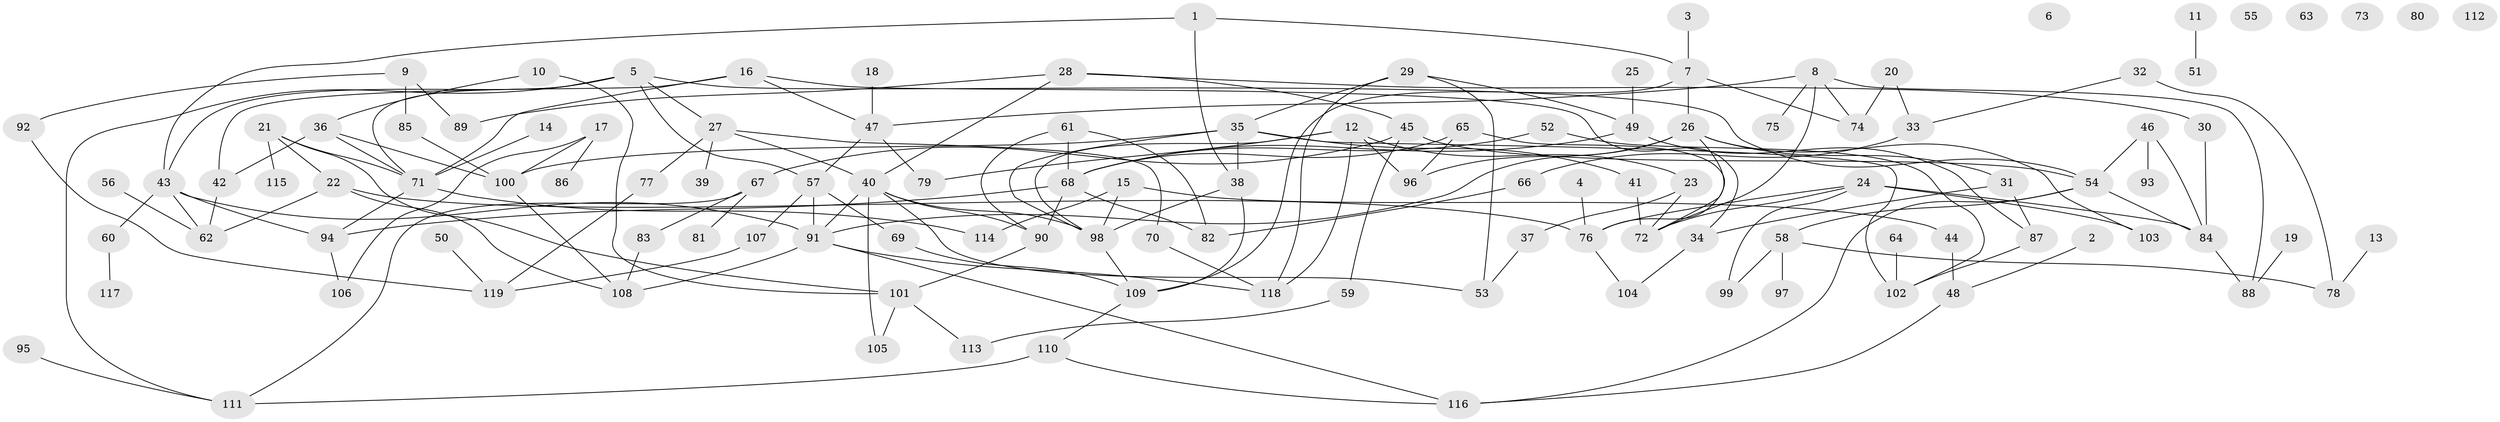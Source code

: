 // coarse degree distribution, {1: 0.2535211267605634, 0: 0.08450704225352113, 3: 0.08450704225352113, 2: 0.23943661971830985, 5: 0.16901408450704225, 4: 0.07042253521126761, 6: 0.014084507042253521, 10: 0.014084507042253521, 7: 0.04225352112676056, 9: 0.014084507042253521, 18: 0.014084507042253521}
// Generated by graph-tools (version 1.1) at 2025/43/03/04/25 21:43:31]
// undirected, 119 vertices, 174 edges
graph export_dot {
graph [start="1"]
  node [color=gray90,style=filled];
  1;
  2;
  3;
  4;
  5;
  6;
  7;
  8;
  9;
  10;
  11;
  12;
  13;
  14;
  15;
  16;
  17;
  18;
  19;
  20;
  21;
  22;
  23;
  24;
  25;
  26;
  27;
  28;
  29;
  30;
  31;
  32;
  33;
  34;
  35;
  36;
  37;
  38;
  39;
  40;
  41;
  42;
  43;
  44;
  45;
  46;
  47;
  48;
  49;
  50;
  51;
  52;
  53;
  54;
  55;
  56;
  57;
  58;
  59;
  60;
  61;
  62;
  63;
  64;
  65;
  66;
  67;
  68;
  69;
  70;
  71;
  72;
  73;
  74;
  75;
  76;
  77;
  78;
  79;
  80;
  81;
  82;
  83;
  84;
  85;
  86;
  87;
  88;
  89;
  90;
  91;
  92;
  93;
  94;
  95;
  96;
  97;
  98;
  99;
  100;
  101;
  102;
  103;
  104;
  105;
  106;
  107;
  108;
  109;
  110;
  111;
  112;
  113;
  114;
  115;
  116;
  117;
  118;
  119;
  1 -- 7;
  1 -- 38;
  1 -- 43;
  2 -- 48;
  3 -- 7;
  4 -- 76;
  5 -- 27;
  5 -- 43;
  5 -- 54;
  5 -- 57;
  5 -- 71;
  5 -- 111;
  7 -- 26;
  7 -- 74;
  7 -- 109;
  8 -- 47;
  8 -- 72;
  8 -- 74;
  8 -- 75;
  8 -- 88;
  9 -- 85;
  9 -- 89;
  9 -- 92;
  10 -- 36;
  10 -- 101;
  11 -- 51;
  12 -- 23;
  12 -- 79;
  12 -- 96;
  12 -- 98;
  12 -- 118;
  13 -- 78;
  14 -- 71;
  15 -- 44;
  15 -- 98;
  15 -- 114;
  16 -- 34;
  16 -- 42;
  16 -- 47;
  16 -- 71;
  17 -- 86;
  17 -- 100;
  17 -- 106;
  18 -- 47;
  19 -- 88;
  20 -- 33;
  20 -- 74;
  21 -- 22;
  21 -- 71;
  21 -- 101;
  21 -- 115;
  22 -- 62;
  22 -- 76;
  22 -- 108;
  23 -- 37;
  23 -- 72;
  24 -- 72;
  24 -- 76;
  24 -- 84;
  24 -- 99;
  24 -- 103;
  25 -- 49;
  26 -- 31;
  26 -- 76;
  26 -- 91;
  26 -- 96;
  26 -- 103;
  27 -- 39;
  27 -- 40;
  27 -- 70;
  27 -- 77;
  28 -- 30;
  28 -- 40;
  28 -- 45;
  28 -- 89;
  29 -- 35;
  29 -- 49;
  29 -- 53;
  29 -- 118;
  30 -- 84;
  31 -- 34;
  31 -- 87;
  32 -- 33;
  32 -- 78;
  33 -- 66;
  34 -- 104;
  35 -- 38;
  35 -- 41;
  35 -- 98;
  35 -- 100;
  35 -- 102;
  36 -- 42;
  36 -- 71;
  36 -- 100;
  37 -- 53;
  38 -- 98;
  38 -- 109;
  40 -- 53;
  40 -- 90;
  40 -- 91;
  40 -- 98;
  40 -- 105;
  41 -- 72;
  42 -- 62;
  43 -- 60;
  43 -- 62;
  43 -- 91;
  43 -- 94;
  44 -- 48;
  45 -- 54;
  45 -- 59;
  45 -- 67;
  46 -- 54;
  46 -- 84;
  46 -- 93;
  47 -- 57;
  47 -- 79;
  48 -- 116;
  49 -- 68;
  49 -- 87;
  50 -- 119;
  52 -- 68;
  52 -- 102;
  54 -- 58;
  54 -- 84;
  54 -- 116;
  56 -- 62;
  57 -- 69;
  57 -- 91;
  57 -- 107;
  58 -- 78;
  58 -- 97;
  58 -- 99;
  59 -- 113;
  60 -- 117;
  61 -- 68;
  61 -- 82;
  61 -- 90;
  64 -- 102;
  65 -- 68;
  65 -- 72;
  65 -- 96;
  66 -- 82;
  67 -- 81;
  67 -- 83;
  67 -- 111;
  68 -- 82;
  68 -- 90;
  68 -- 94;
  69 -- 109;
  70 -- 118;
  71 -- 94;
  71 -- 114;
  76 -- 104;
  77 -- 119;
  83 -- 108;
  84 -- 88;
  85 -- 100;
  87 -- 102;
  90 -- 101;
  91 -- 108;
  91 -- 116;
  91 -- 118;
  92 -- 119;
  94 -- 106;
  95 -- 111;
  98 -- 109;
  100 -- 108;
  101 -- 105;
  101 -- 113;
  107 -- 119;
  109 -- 110;
  110 -- 111;
  110 -- 116;
}

